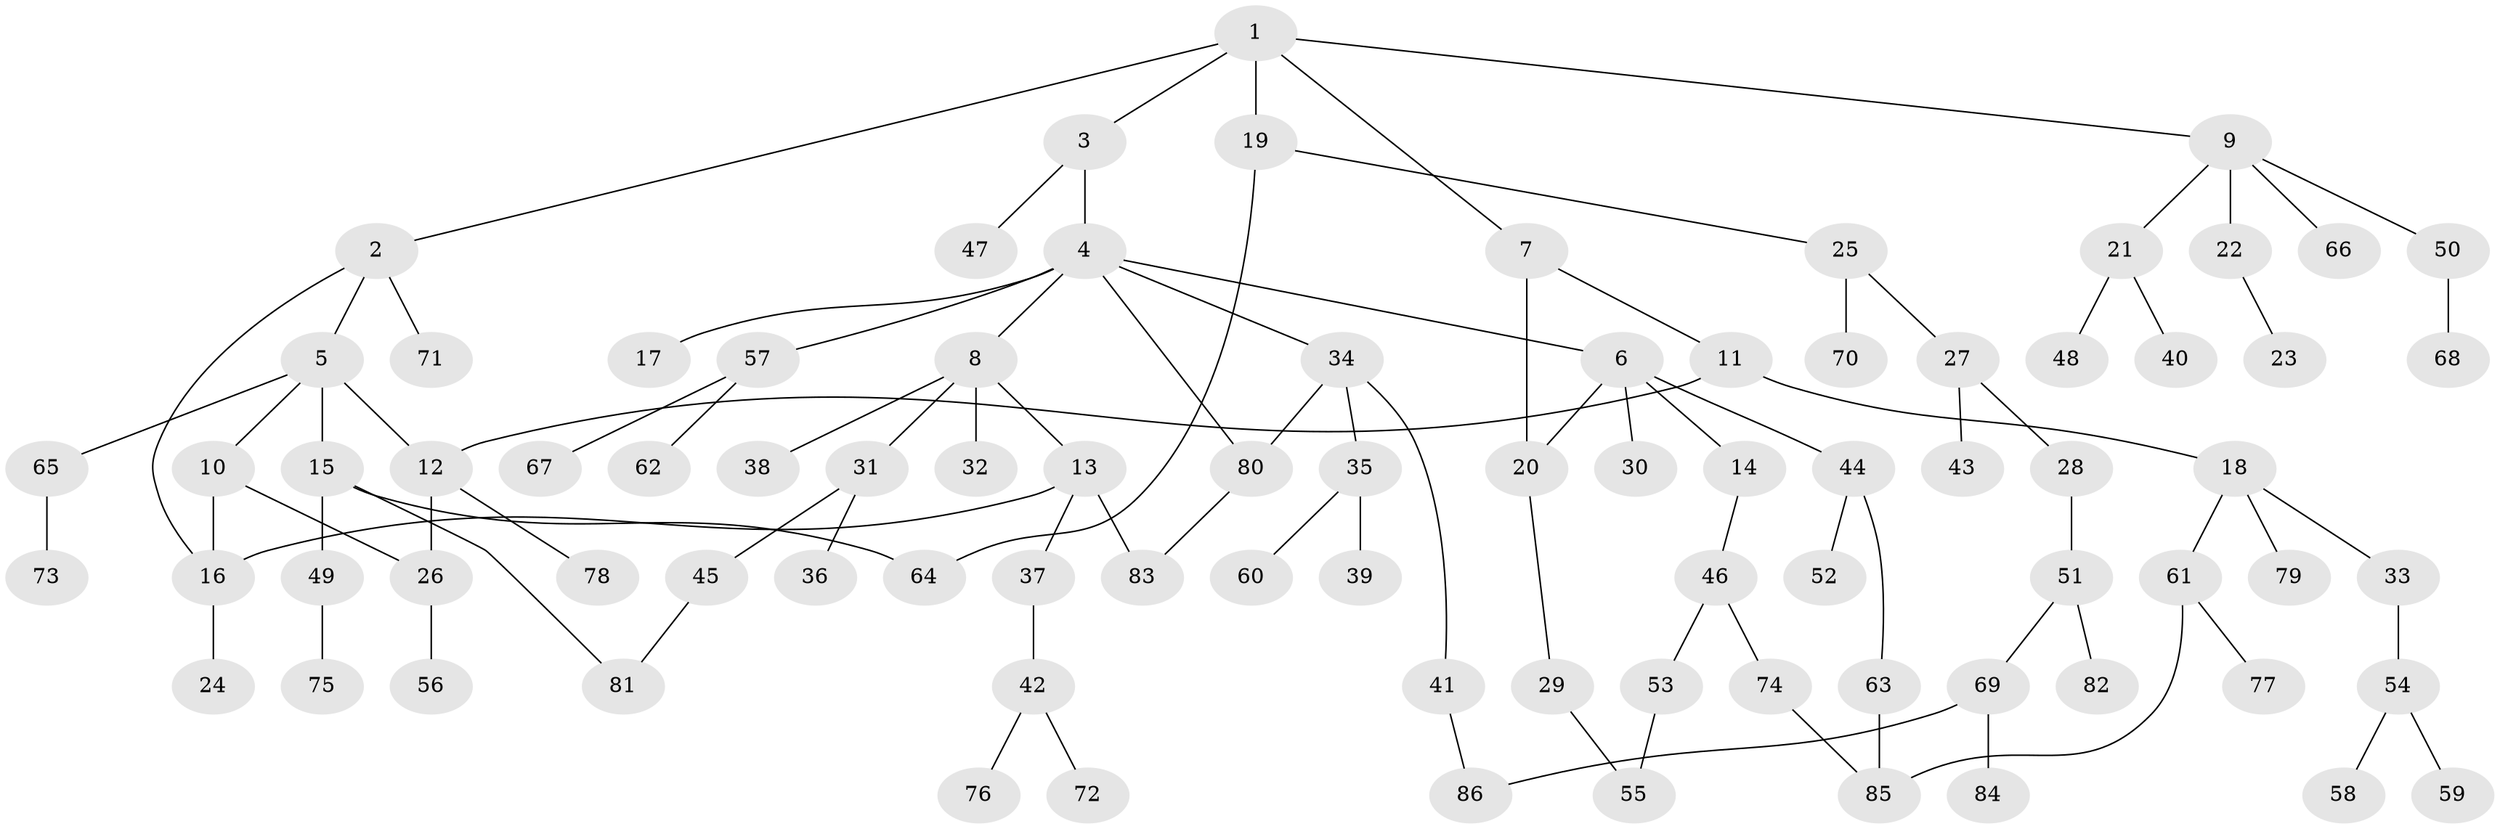 // Generated by graph-tools (version 1.1) at 2025/01/03/09/25 03:01:08]
// undirected, 86 vertices, 98 edges
graph export_dot {
graph [start="1"]
  node [color=gray90,style=filled];
  1;
  2;
  3;
  4;
  5;
  6;
  7;
  8;
  9;
  10;
  11;
  12;
  13;
  14;
  15;
  16;
  17;
  18;
  19;
  20;
  21;
  22;
  23;
  24;
  25;
  26;
  27;
  28;
  29;
  30;
  31;
  32;
  33;
  34;
  35;
  36;
  37;
  38;
  39;
  40;
  41;
  42;
  43;
  44;
  45;
  46;
  47;
  48;
  49;
  50;
  51;
  52;
  53;
  54;
  55;
  56;
  57;
  58;
  59;
  60;
  61;
  62;
  63;
  64;
  65;
  66;
  67;
  68;
  69;
  70;
  71;
  72;
  73;
  74;
  75;
  76;
  77;
  78;
  79;
  80;
  81;
  82;
  83;
  84;
  85;
  86;
  1 -- 2;
  1 -- 3;
  1 -- 7;
  1 -- 9;
  1 -- 19;
  2 -- 5;
  2 -- 71;
  2 -- 16;
  3 -- 4;
  3 -- 47;
  4 -- 6;
  4 -- 8;
  4 -- 17;
  4 -- 34;
  4 -- 57;
  4 -- 80;
  5 -- 10;
  5 -- 12;
  5 -- 15;
  5 -- 65;
  6 -- 14;
  6 -- 20;
  6 -- 30;
  6 -- 44;
  7 -- 11;
  7 -- 20;
  8 -- 13;
  8 -- 31;
  8 -- 32;
  8 -- 38;
  9 -- 21;
  9 -- 22;
  9 -- 50;
  9 -- 66;
  10 -- 26;
  10 -- 16;
  11 -- 18;
  11 -- 12;
  12 -- 26;
  12 -- 78;
  13 -- 16;
  13 -- 37;
  13 -- 83;
  14 -- 46;
  15 -- 49;
  15 -- 64;
  15 -- 81;
  16 -- 24;
  18 -- 33;
  18 -- 61;
  18 -- 79;
  19 -- 25;
  19 -- 64;
  20 -- 29;
  21 -- 40;
  21 -- 48;
  22 -- 23;
  25 -- 27;
  25 -- 70;
  26 -- 56;
  27 -- 28;
  27 -- 43;
  28 -- 51;
  29 -- 55;
  31 -- 36;
  31 -- 45;
  33 -- 54;
  34 -- 35;
  34 -- 41;
  34 -- 80;
  35 -- 39;
  35 -- 60;
  37 -- 42;
  41 -- 86;
  42 -- 72;
  42 -- 76;
  44 -- 52;
  44 -- 63;
  45 -- 81;
  46 -- 53;
  46 -- 74;
  49 -- 75;
  50 -- 68;
  51 -- 69;
  51 -- 82;
  53 -- 55;
  54 -- 58;
  54 -- 59;
  57 -- 62;
  57 -- 67;
  61 -- 77;
  61 -- 85;
  63 -- 85;
  65 -- 73;
  69 -- 84;
  69 -- 86;
  74 -- 85;
  80 -- 83;
}
